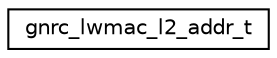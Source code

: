 digraph "Graphical Class Hierarchy"
{
 // LATEX_PDF_SIZE
  edge [fontname="Helvetica",fontsize="10",labelfontname="Helvetica",labelfontsize="10"];
  node [fontname="Helvetica",fontsize="10",shape=record];
  rankdir="LR";
  Node0 [label="gnrc_lwmac_l2_addr_t",height=0.2,width=0.4,color="black", fillcolor="white", style="filled",URL="$structgnrc__lwmac__l2__addr__t.html",tooltip="LWMAC internal L2 address structure."];
}
